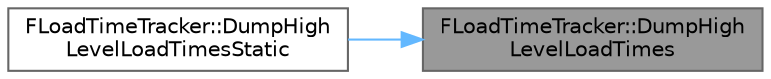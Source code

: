 digraph "FLoadTimeTracker::DumpHighLevelLoadTimes"
{
 // INTERACTIVE_SVG=YES
 // LATEX_PDF_SIZE
  bgcolor="transparent";
  edge [fontname=Helvetica,fontsize=10,labelfontname=Helvetica,labelfontsize=10];
  node [fontname=Helvetica,fontsize=10,shape=box,height=0.2,width=0.4];
  rankdir="RL";
  Node1 [id="Node000001",label="FLoadTimeTracker::DumpHigh\lLevelLoadTimes",height=0.2,width=0.4,color="gray40", fillcolor="grey60", style="filled", fontcolor="black",tooltip="Prints out total time and individual times."];
  Node1 -> Node2 [id="edge1_Node000001_Node000002",dir="back",color="steelblue1",style="solid",tooltip=" "];
  Node2 [id="Node000002",label="FLoadTimeTracker::DumpHigh\lLevelLoadTimesStatic",height=0.2,width=0.4,color="grey40", fillcolor="white", style="filled",URL="$d5/d6d/classFLoadTimeTracker.html#a9fb094d0d095f50db48e91c2fa34ec21",tooltip=" "];
}
